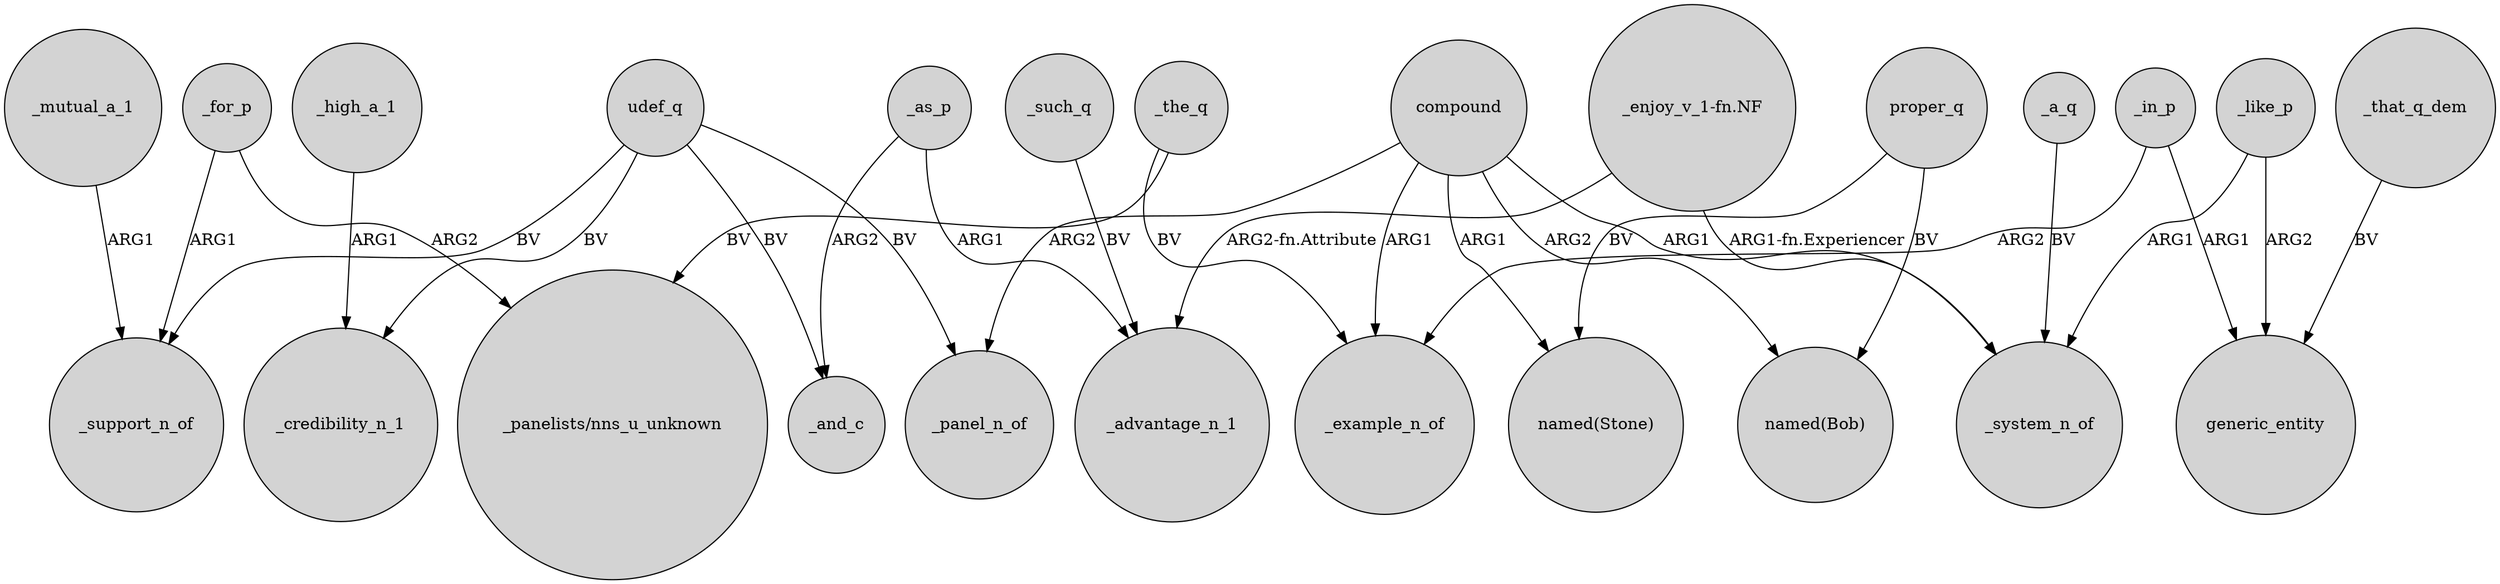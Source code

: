 digraph {
	node [shape=circle style=filled]
	compound -> _example_n_of [label=ARG1]
	compound -> "named(Stone)" [label=ARG1]
	"_enjoy_v_1-fn.NF" -> _advantage_n_1 [label="ARG2-fn.Attribute"]
	_that_q_dem -> generic_entity [label=BV]
	compound -> _system_n_of [label=ARG1]
	proper_q -> "named(Bob)" [label=BV]
	compound -> _panel_n_of [label=ARG2]
	_like_p -> _system_n_of [label=ARG1]
	_as_p -> _advantage_n_1 [label=ARG1]
	compound -> "named(Bob)" [label=ARG2]
	_for_p -> _support_n_of [label=ARG1]
	_the_q -> _example_n_of [label=BV]
	_the_q -> "_panelists/nns_u_unknown" [label=BV]
	_high_a_1 -> _credibility_n_1 [label=ARG1]
	udef_q -> _panel_n_of [label=BV]
	proper_q -> "named(Stone)" [label=BV]
	_such_q -> _advantage_n_1 [label=BV]
	_as_p -> _and_c [label=ARG2]
	_a_q -> _system_n_of [label=BV]
	udef_q -> _support_n_of [label=BV]
	"_enjoy_v_1-fn.NF" -> _system_n_of [label="ARG1-fn.Experiencer"]
	udef_q -> _credibility_n_1 [label=BV]
	_like_p -> generic_entity [label=ARG2]
	_mutual_a_1 -> _support_n_of [label=ARG1]
	_in_p -> generic_entity [label=ARG1]
	_for_p -> "_panelists/nns_u_unknown" [label=ARG2]
	udef_q -> _and_c [label=BV]
	_in_p -> _example_n_of [label=ARG2]
}
